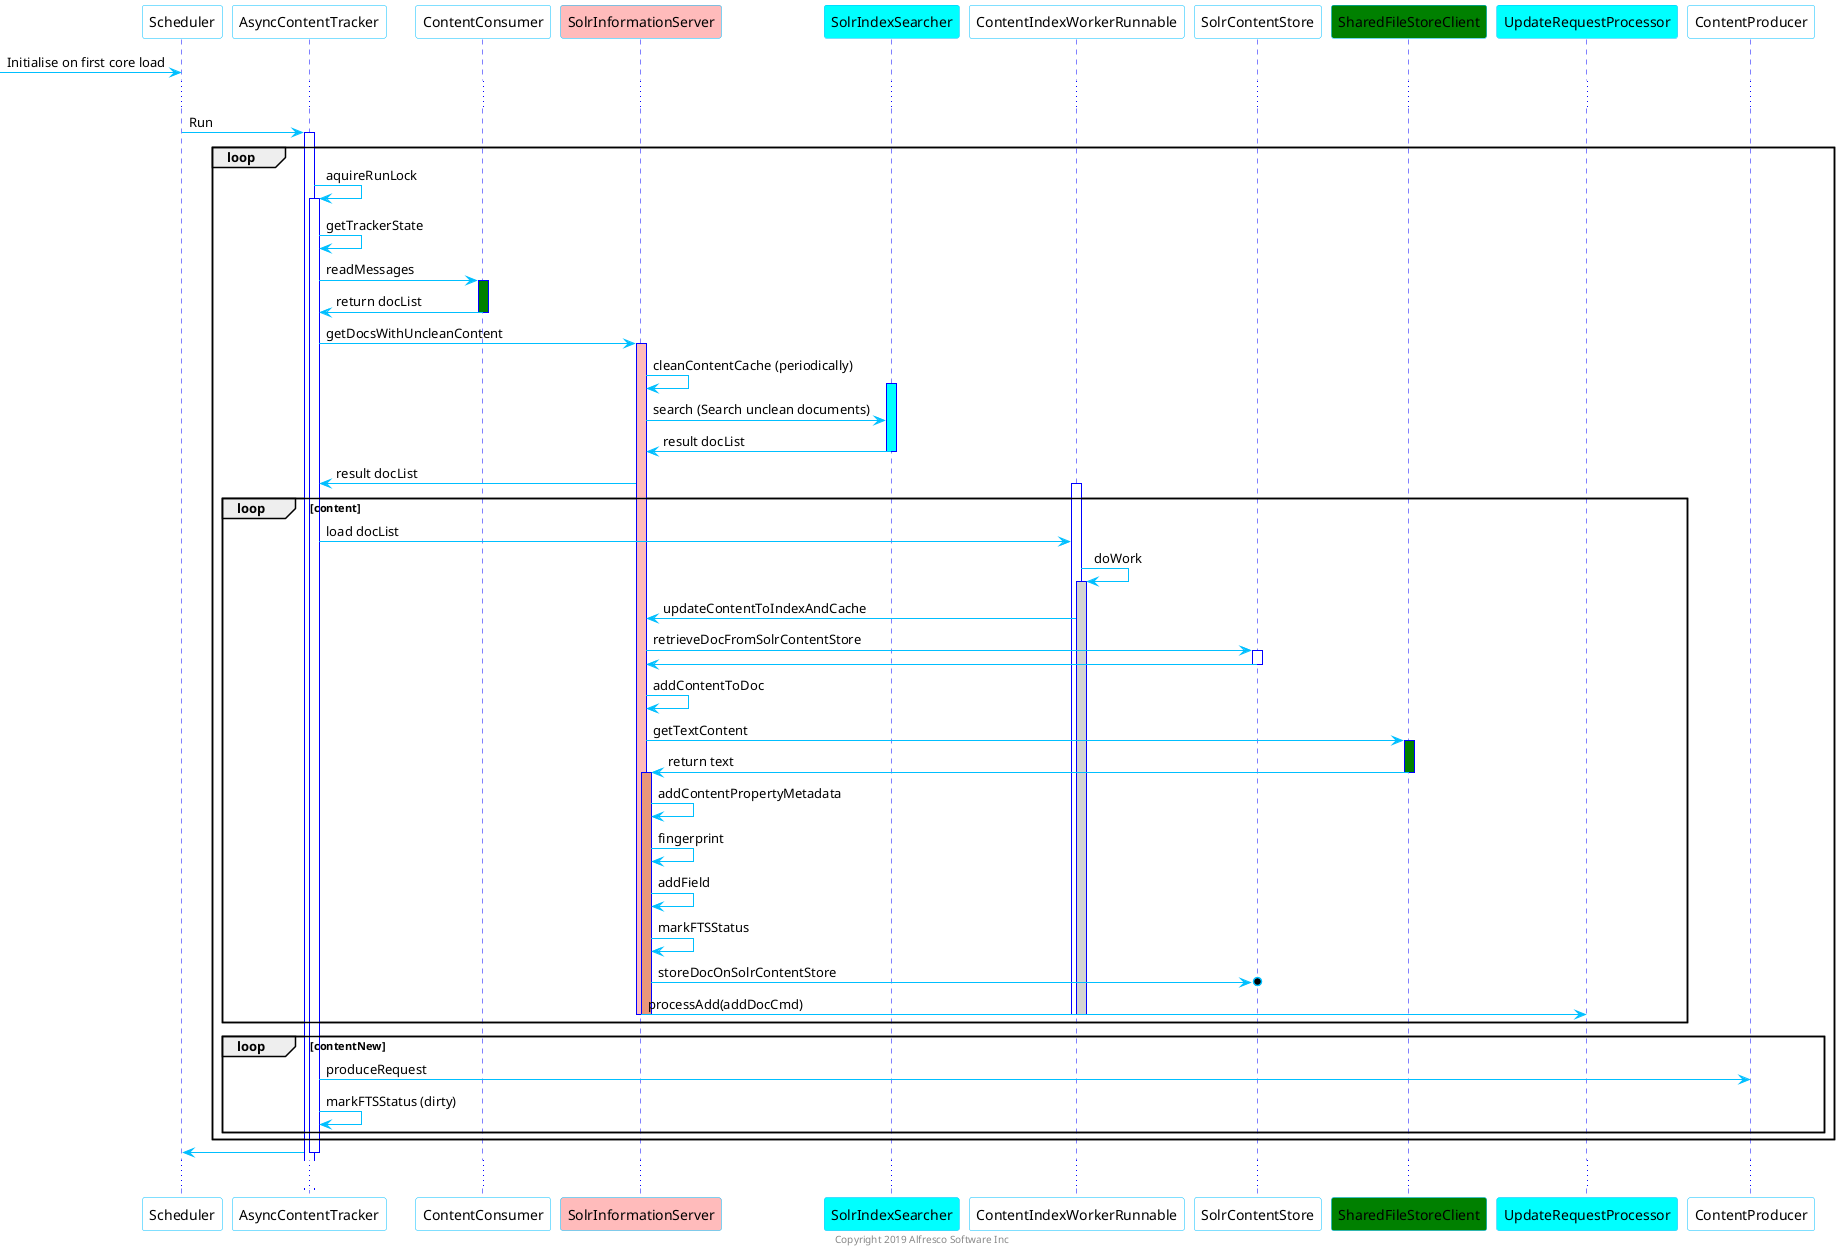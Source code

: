 @startuml
skinparam  sequence  {
	ArrowColor DeepSkyBlue
	ActorBorderColor DeepSkyBlue
	LifeLineBorderColor blue
	ParticipantBorderColor DeepSkyBlue
	ParticipantBackgroundColor white
}

 [-> Scheduler : Initialise on first core load

 ...
 Scheduler -> AsyncContentTracker: Run
 activate AsyncContentTracker
 loop  
    AsyncContentTracker -> AsyncContentTracker: aquireRunLock
    activate AsyncContentTracker
    AsyncContentTracker -> AsyncContentTracker: getTrackerState
    AsyncContentTracker -> ContentConsumer: readMessages
    participant ContentConsumer  #green
    activate ContentConsumer  #Green
    AsyncContentTracker <- ContentConsumer: return docList
    deactivate ContentConsumer
    participant SolrInformationServer #FFBBBB
    AsyncContentTracker -> SolrInformationServer: getDocsWithUncleanContent
    activate SolrInformationServer  #FFBBBB
    SolrInformationServer -> SolrInformationServer: cleanContentCache (periodically)
    participant SolrIndexSearcher  #aqua
    activate SolrIndexSearcher #aqua
    SolrInformationServer -> SolrIndexSearcher: search (Search unclean documents)
    SolrIndexSearcher -> SolrInformationServer: result docList
    deactivate SolrIndexSearcher
    AsyncContentTracker <- SolrInformationServer: result docList
    loop content
       activate ContentIndexWorkerRunnable
       AsyncContentTracker -> ContentIndexWorkerRunnable: load docList
       ContentIndexWorkerRunnable -> ContentIndexWorkerRunnable: doWork
       activate ContentIndexWorkerRunnable #lightgrey
       ContentIndexWorkerRunnable -> SolrInformationServer: updateContentToIndexAndCache
       SolrInformationServer -> SolrContentStore: retrieveDocFromSolrContentStore
       activate SolrContentStore
       SolrContentStore -> SolrInformationServer
       deactivate SolrContentStore
       SolrInformationServer -> SolrInformationServer: addContentToDoc
       participant SharedFileStoreClient #green
       SolrInformationServer -> SharedFileStoreClient: getTextContent
       activate SharedFileStoreClient #green
       SolrInformationServer <- SharedFileStoreClient: return text
       deactivate SharedFileStoreClient
       activate SolrInformationServer #DarkSalmon
       SolrInformationServer -> SolrInformationServer:addContentPropertyMetadata 
       SolrInformationServer -> SolrInformationServer:fingerprint
       SolrInformationServer -> SolrInformationServer:addField
       SolrInformationServer -> SolrInformationServer:markFTSStatus
       SolrInformationServer ->o  SolrContentStore:storeDocOnSolrContentStore
       participant UpdateRequestProcessor  #aqua
       SolrInformationServer -> UpdateRequestProcessor:processAdd(addDocCmd)
       deactivate ContentIndexWorkerRunnable
       deactivate ContentIndexWorkerRunnable
       deactivate SolrInformationServer
       deactivate SolrInformationServer
    end
    loop contentNew
    	AsyncContentTracker -> ContentProducer:produceRequest
    	AsyncContentTracker -> AsyncContentTracker:markFTSStatus (dirty)
    end
end    
 AsyncContentTracker -> Scheduler
 deactivate AsyncContentTracker
...
 center footer Copyright 2019 Alfresco Software Inc
 
 @enduml